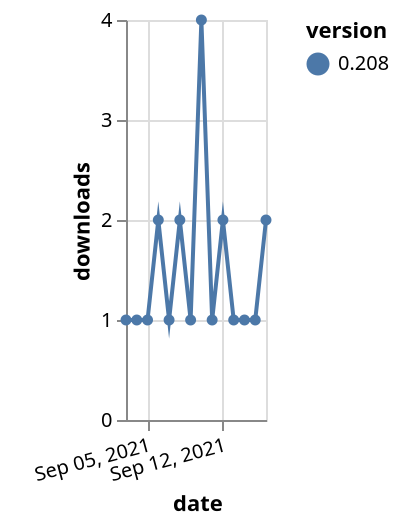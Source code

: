 {"$schema": "https://vega.github.io/schema/vega-lite/v5.json", "description": "A simple bar chart with embedded data.", "data": {"values": [{"date": "2021-09-03", "total": 219, "delta": 1, "version": "0.208"}, {"date": "2021-09-04", "total": 220, "delta": 1, "version": "0.208"}, {"date": "2021-09-05", "total": 221, "delta": 1, "version": "0.208"}, {"date": "2021-09-06", "total": 223, "delta": 2, "version": "0.208"}, {"date": "2021-09-07", "total": 224, "delta": 1, "version": "0.208"}, {"date": "2021-09-08", "total": 226, "delta": 2, "version": "0.208"}, {"date": "2021-09-09", "total": 227, "delta": 1, "version": "0.208"}, {"date": "2021-09-10", "total": 231, "delta": 4, "version": "0.208"}, {"date": "2021-09-11", "total": 232, "delta": 1, "version": "0.208"}, {"date": "2021-09-12", "total": 234, "delta": 2, "version": "0.208"}, {"date": "2021-09-13", "total": 235, "delta": 1, "version": "0.208"}, {"date": "2021-09-14", "total": 236, "delta": 1, "version": "0.208"}, {"date": "2021-09-15", "total": 237, "delta": 1, "version": "0.208"}, {"date": "2021-09-16", "total": 239, "delta": 2, "version": "0.208"}]}, "width": "container", "mark": {"type": "line", "point": {"filled": true}}, "encoding": {"x": {"field": "date", "type": "temporal", "timeUnit": "yearmonthdate", "title": "date", "axis": {"labelAngle": -15}}, "y": {"field": "delta", "type": "quantitative", "title": "downloads"}, "color": {"field": "version", "type": "nominal"}, "tooltip": {"field": "delta"}}}